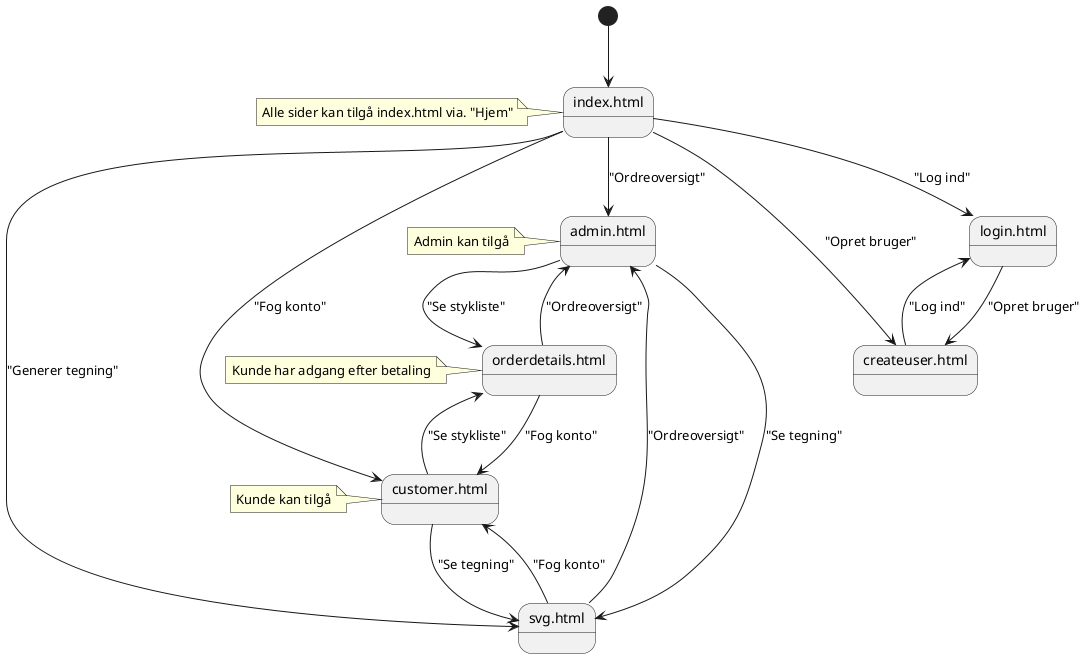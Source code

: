 @startuml
' Initial state
[*] --> Index


' state to allow naming and coloring
state "index.html" as Index
state "login.html" as Login
state "createuser.html" as Opret
state "admin.html" as Admin
state "customer.html" as Customer
state "svg.html" as SVG
state "orderdetails.html" as OrderDetails

' States
Index --> Login : "Log ind"
Index --> Opret : "Opret bruger"
Index --> Admin : "Ordreoversigt"
Index --> Customer : "Fog konto"
Index --> SVG : "Generer tegning"
note left of Index : Alle sider kan tilgå index.html via. "Hjem"
note left of Admin : Admin kan tilgå
note left of Customer : Kunde kan tilgå

Login --> Opret : "Opret bruger"

Opret --> Login : "Log ind"

Admin --> SVG : "Se tegning"
Admin --> OrderDetails : "Se stykliste"

Customer --> SVG : "Se tegning"
Customer --> OrderDetails : "Se stykliste"

SVG --> Customer : "Fog konto"
SVG --> Admin : "Ordreoversigt"

OrderDetails --> Admin : "Ordreoversigt"
OrderDetails --> Customer : "Fog konto"
note left of OrderDetails : Kunde har adgang efter betaling

@enduml
